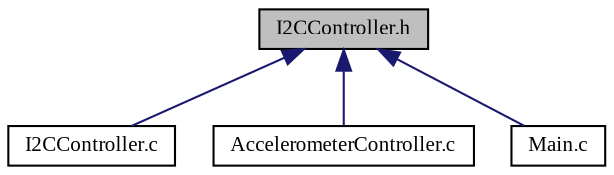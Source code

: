digraph "I2CController.h"
{
  edge [fontname="TimesNewRoman",fontsize="10",labelfontname="TimesNewRoman",labelfontsize="10"];
  node [fontname="TimesNewRoman",fontsize="10",shape=record];
  Node2 [label="I2CController.h",height=0.2,width=0.4,color="black", fillcolor="grey75", style="filled", fontcolor="black"];
  Node2 -> Node3 [dir="back",color="midnightblue",fontsize="10",style="solid"];
  Node3 [label="I2CController.c",height=0.2,width=0.4,color="black", fillcolor="white", style="filled",URL="$_i2_c_controller_8c.html",tooltip="Kontroler interfejsu I2C - source file. "];
  Node2 -> Node4 [dir="back",color="midnightblue",fontsize="10",style="solid"];
  Node4 [label="AccelerometerController.c",height=0.2,width=0.4,color="black", fillcolor="white", style="filled",URL="$_accelerometer_controller_8c.html",tooltip="Kontroler akcelerometru - source file. "];
  Node2 -> Node5 [dir="back",color="midnightblue",fontsize="10",style="solid"];
  Node5 [label="Main.c",height=0.2,width=0.4,color="black", fillcolor="white", style="filled",URL="$_main_8c.html",tooltip="Zrodlo z glowna funkcja programu - source file. "];
}
